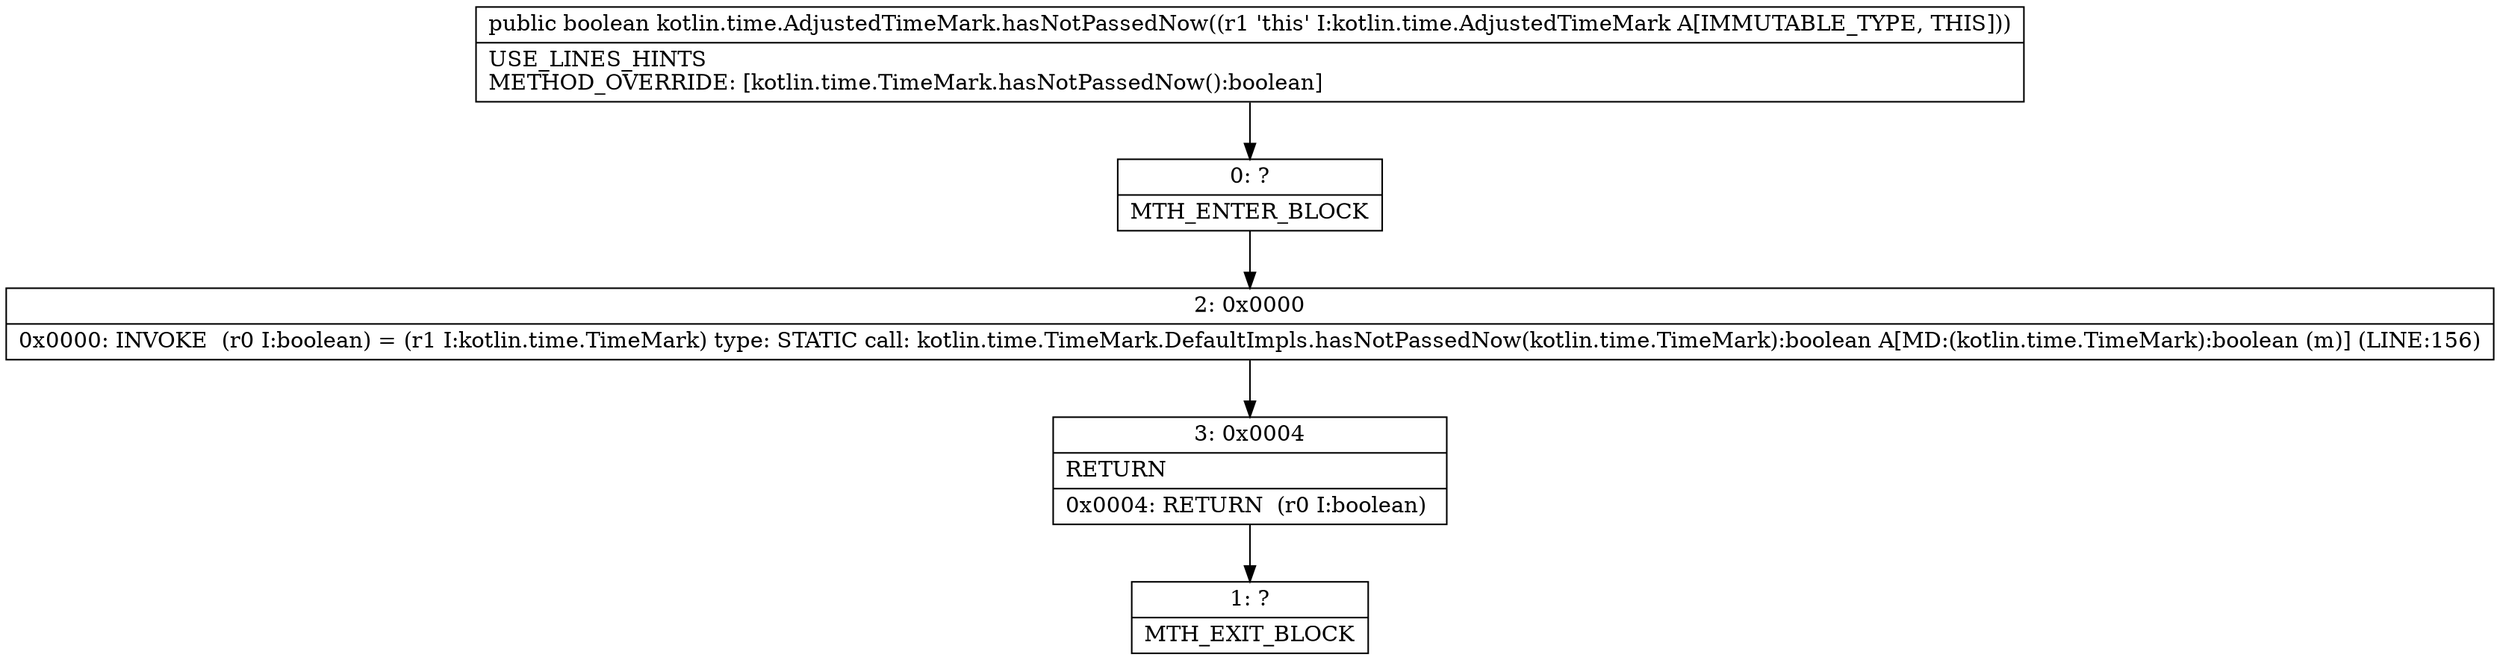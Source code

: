 digraph "CFG forkotlin.time.AdjustedTimeMark.hasNotPassedNow()Z" {
Node_0 [shape=record,label="{0\:\ ?|MTH_ENTER_BLOCK\l}"];
Node_2 [shape=record,label="{2\:\ 0x0000|0x0000: INVOKE  (r0 I:boolean) = (r1 I:kotlin.time.TimeMark) type: STATIC call: kotlin.time.TimeMark.DefaultImpls.hasNotPassedNow(kotlin.time.TimeMark):boolean A[MD:(kotlin.time.TimeMark):boolean (m)] (LINE:156)\l}"];
Node_3 [shape=record,label="{3\:\ 0x0004|RETURN\l|0x0004: RETURN  (r0 I:boolean) \l}"];
Node_1 [shape=record,label="{1\:\ ?|MTH_EXIT_BLOCK\l}"];
MethodNode[shape=record,label="{public boolean kotlin.time.AdjustedTimeMark.hasNotPassedNow((r1 'this' I:kotlin.time.AdjustedTimeMark A[IMMUTABLE_TYPE, THIS]))  | USE_LINES_HINTS\lMETHOD_OVERRIDE: [kotlin.time.TimeMark.hasNotPassedNow():boolean]\l}"];
MethodNode -> Node_0;Node_0 -> Node_2;
Node_2 -> Node_3;
Node_3 -> Node_1;
}

